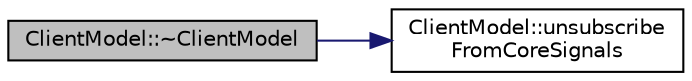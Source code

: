 digraph "ClientModel::~ClientModel"
{
  edge [fontname="Helvetica",fontsize="10",labelfontname="Helvetica",labelfontsize="10"];
  node [fontname="Helvetica",fontsize="10",shape=record];
  rankdir="LR";
  Node2 [label="ClientModel::~ClientModel",height=0.2,width=0.4,color="black", fillcolor="grey75", style="filled", fontcolor="black"];
  Node2 -> Node3 [color="midnightblue",fontsize="10",style="solid",fontname="Helvetica"];
  Node3 [label="ClientModel::unsubscribe\lFromCoreSignals",height=0.2,width=0.4,color="black", fillcolor="white", style="filled",URL="$df/d25/class_client_model.html#ad23e386af881b7091b7d7f00af1b2a18"];
}
